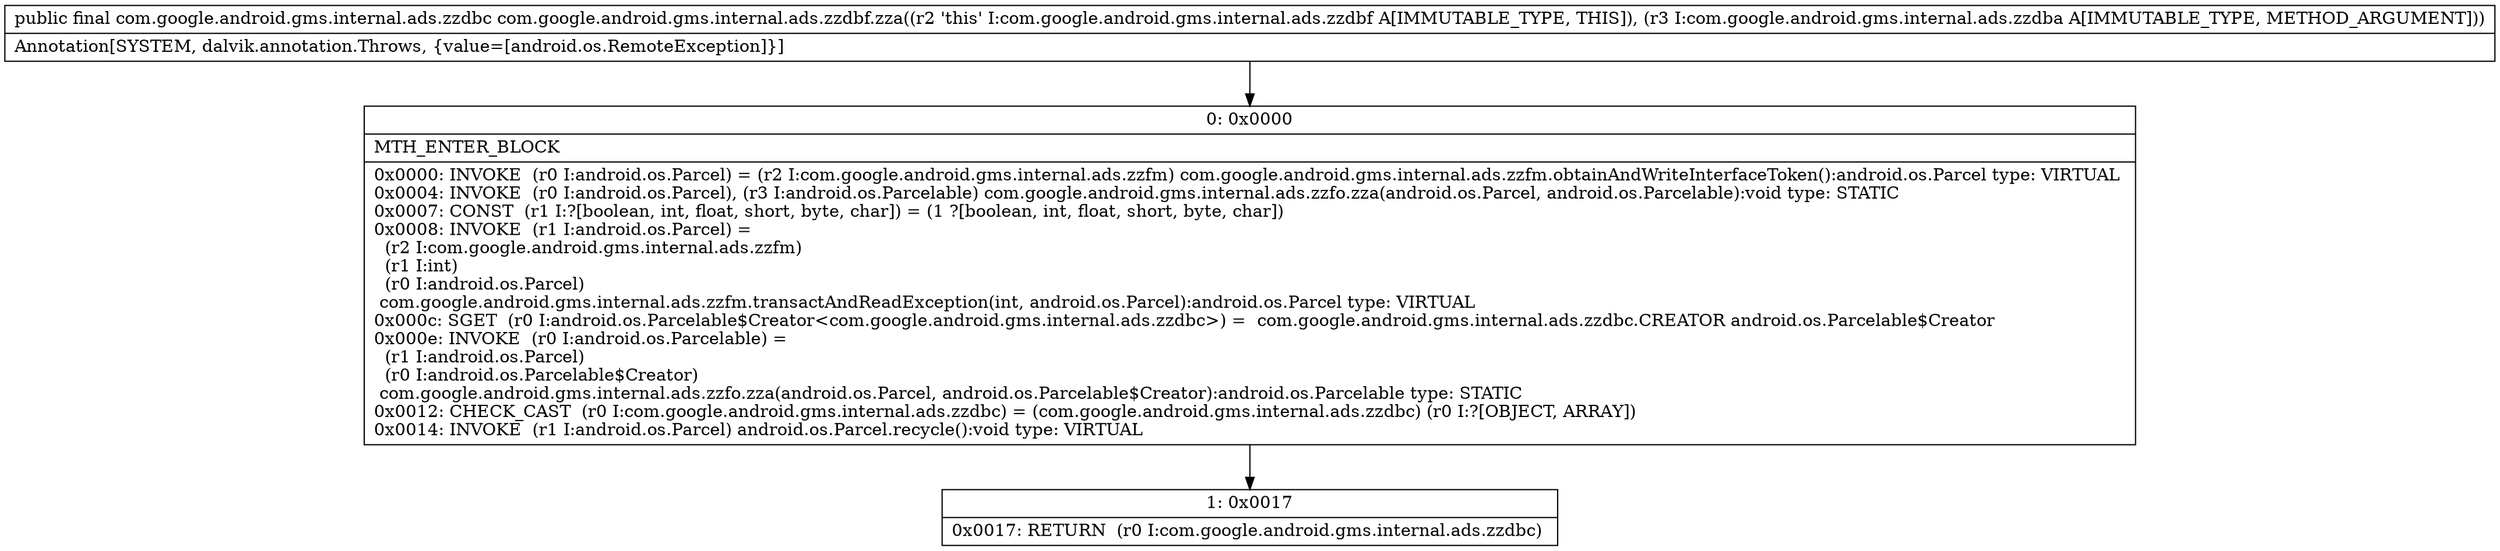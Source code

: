 digraph "CFG forcom.google.android.gms.internal.ads.zzdbf.zza(Lcom\/google\/android\/gms\/internal\/ads\/zzdba;)Lcom\/google\/android\/gms\/internal\/ads\/zzdbc;" {
Node_0 [shape=record,label="{0\:\ 0x0000|MTH_ENTER_BLOCK\l|0x0000: INVOKE  (r0 I:android.os.Parcel) = (r2 I:com.google.android.gms.internal.ads.zzfm) com.google.android.gms.internal.ads.zzfm.obtainAndWriteInterfaceToken():android.os.Parcel type: VIRTUAL \l0x0004: INVOKE  (r0 I:android.os.Parcel), (r3 I:android.os.Parcelable) com.google.android.gms.internal.ads.zzfo.zza(android.os.Parcel, android.os.Parcelable):void type: STATIC \l0x0007: CONST  (r1 I:?[boolean, int, float, short, byte, char]) = (1 ?[boolean, int, float, short, byte, char]) \l0x0008: INVOKE  (r1 I:android.os.Parcel) = \l  (r2 I:com.google.android.gms.internal.ads.zzfm)\l  (r1 I:int)\l  (r0 I:android.os.Parcel)\l com.google.android.gms.internal.ads.zzfm.transactAndReadException(int, android.os.Parcel):android.os.Parcel type: VIRTUAL \l0x000c: SGET  (r0 I:android.os.Parcelable$Creator\<com.google.android.gms.internal.ads.zzdbc\>) =  com.google.android.gms.internal.ads.zzdbc.CREATOR android.os.Parcelable$Creator \l0x000e: INVOKE  (r0 I:android.os.Parcelable) = \l  (r1 I:android.os.Parcel)\l  (r0 I:android.os.Parcelable$Creator)\l com.google.android.gms.internal.ads.zzfo.zza(android.os.Parcel, android.os.Parcelable$Creator):android.os.Parcelable type: STATIC \l0x0012: CHECK_CAST  (r0 I:com.google.android.gms.internal.ads.zzdbc) = (com.google.android.gms.internal.ads.zzdbc) (r0 I:?[OBJECT, ARRAY]) \l0x0014: INVOKE  (r1 I:android.os.Parcel) android.os.Parcel.recycle():void type: VIRTUAL \l}"];
Node_1 [shape=record,label="{1\:\ 0x0017|0x0017: RETURN  (r0 I:com.google.android.gms.internal.ads.zzdbc) \l}"];
MethodNode[shape=record,label="{public final com.google.android.gms.internal.ads.zzdbc com.google.android.gms.internal.ads.zzdbf.zza((r2 'this' I:com.google.android.gms.internal.ads.zzdbf A[IMMUTABLE_TYPE, THIS]), (r3 I:com.google.android.gms.internal.ads.zzdba A[IMMUTABLE_TYPE, METHOD_ARGUMENT]))  | Annotation[SYSTEM, dalvik.annotation.Throws, \{value=[android.os.RemoteException]\}]\l}"];
MethodNode -> Node_0;
Node_0 -> Node_1;
}

